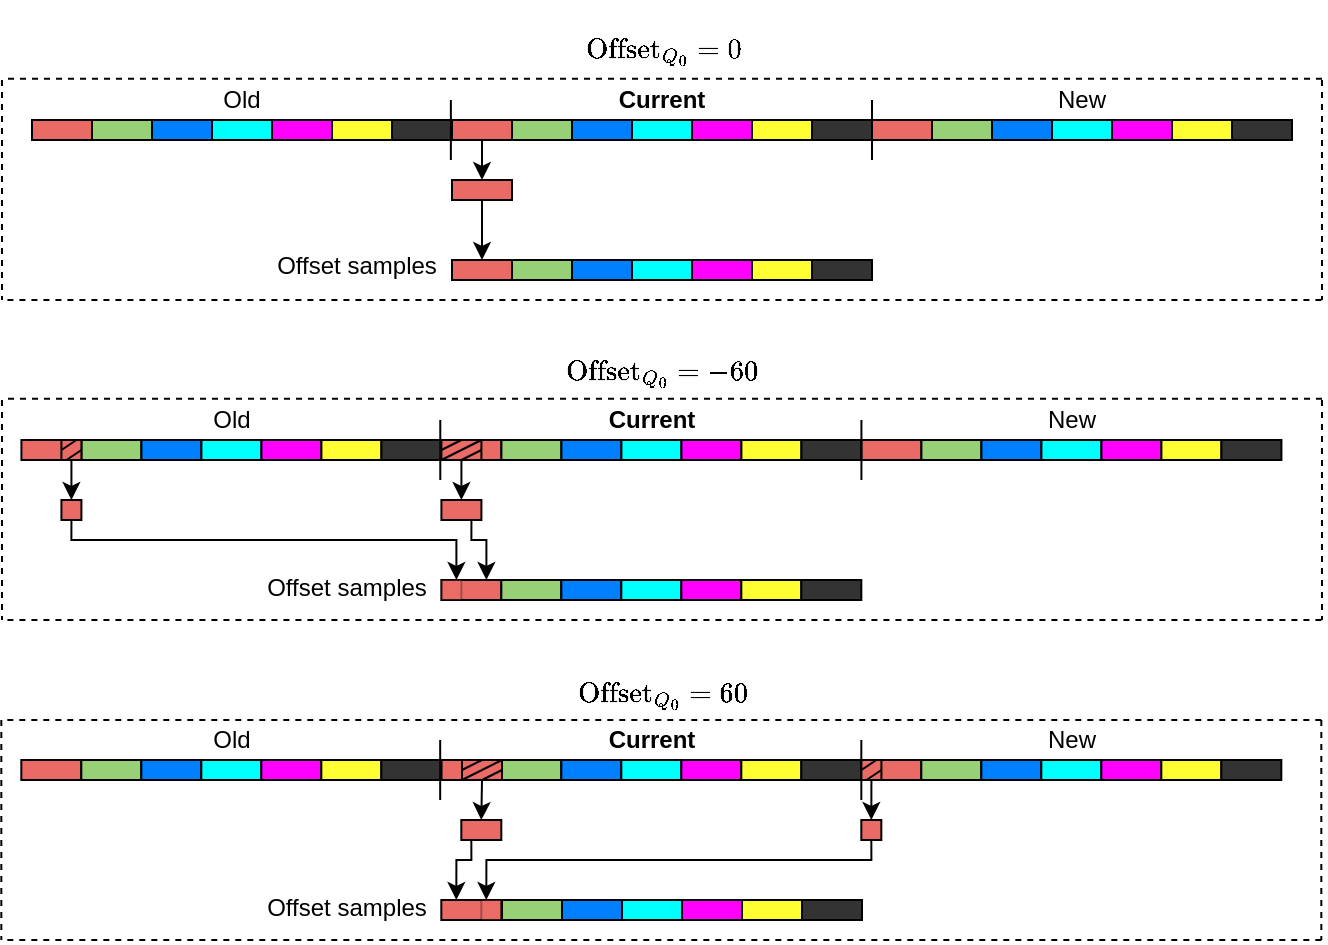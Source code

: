 <mxfile version="13.0.3" type="device"><diagram id="vl9aBEHOvvUakpY_Ycra" name="Page-1"><mxGraphModel dx="1185" dy="623" grid="1" gridSize="10" guides="1" tooltips="1" connect="1" arrows="1" fold="1" page="1" pageScale="1" pageWidth="850" pageHeight="1100" math="1" shadow="0"><root><mxCell id="0"/><mxCell id="1" parent="0"/><mxCell id="dgq8y-L6Q3fRpagye3nQ-73" value="Current" style="text;html=1;strokeColor=none;fillColor=none;align=center;verticalAlign=middle;whiteSpace=wrap;rounded=0;fontStyle=1" parent="1" vertex="1"><mxGeometry x="379.71" y="320" width="40" height="20" as="geometry"/></mxCell><mxCell id="dgq8y-L6Q3fRpagye3nQ-35" value="" style="rounded=0;whiteSpace=wrap;html=1;fillColor=#EA6B66;strokeColor=#000000;" parent="1" vertex="1"><mxGeometry x="294.71" y="340" width="30" height="10" as="geometry"/></mxCell><mxCell id="dgq8y-L6Q3fRpagye3nQ-67" value="" style="rounded=0;whiteSpace=wrap;html=1;fillColor=#97D077;strokeColor=#000000;" parent="1" vertex="1"><mxGeometry x="324.71" y="340" width="30" height="10" as="geometry"/></mxCell><mxCell id="dgq8y-L6Q3fRpagye3nQ-68" value="" style="rounded=0;whiteSpace=wrap;html=1;fillColor=#007FFF;" parent="1" vertex="1"><mxGeometry x="354.71" y="340" width="30" height="10" as="geometry"/></mxCell><mxCell id="dgq8y-L6Q3fRpagye3nQ-69" value="" style="rounded=0;whiteSpace=wrap;html=1;fillColor=#00FFFF;" parent="1" vertex="1"><mxGeometry x="384.71" y="340" width="30" height="10" as="geometry"/></mxCell><mxCell id="dgq8y-L6Q3fRpagye3nQ-70" value="" style="rounded=0;whiteSpace=wrap;html=1;fillColor=#FF00FF;" parent="1" vertex="1"><mxGeometry x="414.71" y="340" width="30" height="10" as="geometry"/></mxCell><mxCell id="dgq8y-L6Q3fRpagye3nQ-71" value="" style="rounded=0;whiteSpace=wrap;html=1;fillColor=#FFFF33;" parent="1" vertex="1"><mxGeometry x="444.71" y="340" width="30" height="10" as="geometry"/></mxCell><mxCell id="dgq8y-L6Q3fRpagye3nQ-72" value="" style="rounded=0;whiteSpace=wrap;html=1;gradientColor=none;gradientDirection=west;fillColor=#333333;perimeterSpacing=0;" parent="1" vertex="1"><mxGeometry x="474.71" y="340" width="30" height="10" as="geometry"/></mxCell><mxCell id="dgq8y-L6Q3fRpagye3nQ-81" value="" style="rounded=0;whiteSpace=wrap;html=1;fillColor=#EA6B66;strokeColor=#000000;" parent="1" vertex="1"><mxGeometry x="504.71" y="340" width="30" height="10" as="geometry"/></mxCell><mxCell id="dgq8y-L6Q3fRpagye3nQ-82" value="" style="rounded=0;whiteSpace=wrap;html=1;fillColor=#97D077;strokeColor=#000000;" parent="1" vertex="1"><mxGeometry x="534.71" y="340" width="30" height="10" as="geometry"/></mxCell><mxCell id="dgq8y-L6Q3fRpagye3nQ-83" value="" style="rounded=0;whiteSpace=wrap;html=1;fillColor=#007FFF;" parent="1" vertex="1"><mxGeometry x="564.71" y="340" width="30" height="10" as="geometry"/></mxCell><mxCell id="dgq8y-L6Q3fRpagye3nQ-84" value="" style="rounded=0;whiteSpace=wrap;html=1;fillColor=#00FFFF;" parent="1" vertex="1"><mxGeometry x="594.71" y="340" width="30" height="10" as="geometry"/></mxCell><mxCell id="dgq8y-L6Q3fRpagye3nQ-85" value="" style="rounded=0;whiteSpace=wrap;html=1;fillColor=#FF00FF;" parent="1" vertex="1"><mxGeometry x="624.71" y="340" width="30" height="10" as="geometry"/></mxCell><mxCell id="dgq8y-L6Q3fRpagye3nQ-86" value="" style="rounded=0;whiteSpace=wrap;html=1;fillColor=#FFFF33;" parent="1" vertex="1"><mxGeometry x="654.71" y="340" width="30" height="10" as="geometry"/></mxCell><mxCell id="dgq8y-L6Q3fRpagye3nQ-87" value="" style="rounded=0;whiteSpace=wrap;html=1;gradientColor=none;gradientDirection=west;fillColor=#333333;perimeterSpacing=0;" parent="1" vertex="1"><mxGeometry x="684.71" y="340" width="30" height="10" as="geometry"/></mxCell><mxCell id="dgq8y-L6Q3fRpagye3nQ-88" value="New" style="text;html=1;strokeColor=none;fillColor=none;align=center;verticalAlign=middle;whiteSpace=wrap;rounded=0;" parent="1" vertex="1"><mxGeometry x="589.71" y="320" width="40" height="20" as="geometry"/></mxCell><mxCell id="dgq8y-L6Q3fRpagye3nQ-89" value="" style="endArrow=none;html=1;" parent="1" edge="1"><mxGeometry width="50" height="50" relative="1" as="geometry"><mxPoint x="504.71" y="360" as="sourcePoint"/><mxPoint x="504.71" y="330" as="targetPoint"/></mxGeometry></mxCell><mxCell id="dgq8y-L6Q3fRpagye3nQ-97" value="" style="rounded=0;whiteSpace=wrap;html=1;fillColor=#EA6B66;strokeColor=#000000;" parent="1" vertex="1"><mxGeometry x="84.71" y="340" width="30" height="10" as="geometry"/></mxCell><mxCell id="dgq8y-L6Q3fRpagye3nQ-98" value="" style="rounded=0;whiteSpace=wrap;html=1;fillColor=#97D077;strokeColor=#000000;" parent="1" vertex="1"><mxGeometry x="114.71" y="340" width="30" height="10" as="geometry"/></mxCell><mxCell id="dgq8y-L6Q3fRpagye3nQ-99" value="" style="rounded=0;whiteSpace=wrap;html=1;fillColor=#007FFF;" parent="1" vertex="1"><mxGeometry x="144.71" y="340" width="30" height="10" as="geometry"/></mxCell><mxCell id="dgq8y-L6Q3fRpagye3nQ-100" value="" style="rounded=0;whiteSpace=wrap;html=1;fillColor=#00FFFF;" parent="1" vertex="1"><mxGeometry x="174.71" y="340" width="30" height="10" as="geometry"/></mxCell><mxCell id="dgq8y-L6Q3fRpagye3nQ-101" value="" style="rounded=0;whiteSpace=wrap;html=1;fillColor=#FF00FF;" parent="1" vertex="1"><mxGeometry x="204.71" y="340" width="30" height="10" as="geometry"/></mxCell><mxCell id="dgq8y-L6Q3fRpagye3nQ-102" value="" style="rounded=0;whiteSpace=wrap;html=1;fillColor=#FFFF33;" parent="1" vertex="1"><mxGeometry x="234.71" y="340" width="30" height="10" as="geometry"/></mxCell><mxCell id="dgq8y-L6Q3fRpagye3nQ-103" value="" style="rounded=0;whiteSpace=wrap;html=1;gradientColor=none;gradientDirection=west;fillColor=#333333;perimeterSpacing=0;" parent="1" vertex="1"><mxGeometry x="264.71" y="340" width="30" height="10" as="geometry"/></mxCell><mxCell id="dgq8y-L6Q3fRpagye3nQ-104" value="Old" style="text;html=1;strokeColor=none;fillColor=none;align=center;verticalAlign=middle;whiteSpace=wrap;rounded=0;" parent="1" vertex="1"><mxGeometry x="169.71" y="320" width="40" height="20" as="geometry"/></mxCell><mxCell id="dgq8y-L6Q3fRpagye3nQ-105" value="" style="endArrow=none;html=1;" parent="1" edge="1"><mxGeometry width="50" height="50" relative="1" as="geometry"><mxPoint x="294.14" y="360" as="sourcePoint"/><mxPoint x="294.14" y="330" as="targetPoint"/></mxGeometry></mxCell><mxCell id="_DTltqeWWUlhbwtTx7_T-39" style="edgeStyle=orthogonalEdgeStyle;rounded=0;orthogonalLoop=1;jettySize=auto;html=1;exitX=0.5;exitY=1;exitDx=0;exitDy=0;entryX=0.25;entryY=0;entryDx=0;entryDy=0;" edge="1" parent="1" source="dgq8y-L6Q3fRpagye3nQ-227" target="_DTltqeWWUlhbwtTx7_T-1"><mxGeometry relative="1" as="geometry"><Array as="points"><mxPoint x="109.71" y="390"/><mxPoint x="302.71" y="390"/></Array></mxGeometry></mxCell><mxCell id="dgq8y-L6Q3fRpagye3nQ-227" value="" style="rounded=0;whiteSpace=wrap;html=1;fillColor=#EA6B66;strokeColor=#000000;" parent="1" vertex="1"><mxGeometry x="104.71" y="370" width="10" height="10" as="geometry"/></mxCell><mxCell id="_DTltqeWWUlhbwtTx7_T-41" style="edgeStyle=orthogonalEdgeStyle;rounded=0;orthogonalLoop=1;jettySize=auto;html=1;exitX=0.75;exitY=1;exitDx=0;exitDy=0;entryX=0.75;entryY=0;entryDx=0;entryDy=0;" edge="1" parent="1" source="dgq8y-L6Q3fRpagye3nQ-228" target="_DTltqeWWUlhbwtTx7_T-1"><mxGeometry relative="1" as="geometry"><Array as="points"><mxPoint x="309.71" y="390"/><mxPoint x="316.71" y="390"/></Array></mxGeometry></mxCell><mxCell id="dgq8y-L6Q3fRpagye3nQ-228" value="" style="rounded=0;whiteSpace=wrap;html=1;fillColor=#EA6B66;strokeColor=#000000;" parent="1" vertex="1"><mxGeometry x="294.71" y="370" width="20" height="10" as="geometry"/></mxCell><mxCell id="_DTltqeWWUlhbwtTx7_T-1" value="" style="rounded=0;whiteSpace=wrap;html=1;fillColor=#EA6B66;strokeColor=#000000;" vertex="1" parent="1"><mxGeometry x="294.71" y="410" width="30" height="10" as="geometry"/></mxCell><mxCell id="_DTltqeWWUlhbwtTx7_T-8" value="" style="rounded=0;whiteSpace=wrap;html=1;fillColor=#EA6B66;strokeColor=#000000;" vertex="1" parent="1"><mxGeometry x="294.66" y="500" width="30" height="10" as="geometry"/></mxCell><mxCell id="_DTltqeWWUlhbwtTx7_T-9" value="" style="rounded=0;whiteSpace=wrap;html=1;fillColor=#97D077;strokeColor=#000000;" vertex="1" parent="1"><mxGeometry x="324.66" y="500" width="30" height="10" as="geometry"/></mxCell><mxCell id="_DTltqeWWUlhbwtTx7_T-10" value="" style="rounded=0;whiteSpace=wrap;html=1;fillColor=#007FFF;" vertex="1" parent="1"><mxGeometry x="354.66" y="500" width="30" height="10" as="geometry"/></mxCell><mxCell id="_DTltqeWWUlhbwtTx7_T-11" value="" style="rounded=0;whiteSpace=wrap;html=1;fillColor=#00FFFF;" vertex="1" parent="1"><mxGeometry x="384.66" y="500" width="30" height="10" as="geometry"/></mxCell><mxCell id="_DTltqeWWUlhbwtTx7_T-12" value="" style="rounded=0;whiteSpace=wrap;html=1;fillColor=#FF00FF;" vertex="1" parent="1"><mxGeometry x="414.66" y="500" width="30" height="10" as="geometry"/></mxCell><mxCell id="_DTltqeWWUlhbwtTx7_T-13" value="" style="rounded=0;whiteSpace=wrap;html=1;fillColor=#FFFF33;" vertex="1" parent="1"><mxGeometry x="444.66" y="500" width="30" height="10" as="geometry"/></mxCell><mxCell id="_DTltqeWWUlhbwtTx7_T-14" value="" style="rounded=0;whiteSpace=wrap;html=1;gradientColor=none;gradientDirection=west;fillColor=#333333;perimeterSpacing=0;" vertex="1" parent="1"><mxGeometry x="474.66" y="500" width="30" height="10" as="geometry"/></mxCell><mxCell id="_DTltqeWWUlhbwtTx7_T-15" value="Current" style="text;html=1;strokeColor=none;fillColor=none;align=center;verticalAlign=middle;whiteSpace=wrap;rounded=0;fontStyle=1" vertex="1" parent="1"><mxGeometry x="379.66" y="480" width="40" height="20" as="geometry"/></mxCell><mxCell id="_DTltqeWWUlhbwtTx7_T-16" value="" style="rounded=0;whiteSpace=wrap;html=1;fillColor=#EA6B66;strokeColor=#000000;" vertex="1" parent="1"><mxGeometry x="504.66" y="500" width="30" height="10" as="geometry"/></mxCell><mxCell id="_DTltqeWWUlhbwtTx7_T-17" value="" style="rounded=0;whiteSpace=wrap;html=1;fillColor=#97D077;strokeColor=#000000;" vertex="1" parent="1"><mxGeometry x="534.66" y="500" width="30" height="10" as="geometry"/></mxCell><mxCell id="_DTltqeWWUlhbwtTx7_T-18" value="" style="rounded=0;whiteSpace=wrap;html=1;fillColor=#007FFF;" vertex="1" parent="1"><mxGeometry x="564.66" y="500" width="30" height="10" as="geometry"/></mxCell><mxCell id="_DTltqeWWUlhbwtTx7_T-19" value="" style="rounded=0;whiteSpace=wrap;html=1;fillColor=#00FFFF;" vertex="1" parent="1"><mxGeometry x="594.66" y="500" width="30" height="10" as="geometry"/></mxCell><mxCell id="_DTltqeWWUlhbwtTx7_T-20" value="" style="rounded=0;whiteSpace=wrap;html=1;fillColor=#FF00FF;" vertex="1" parent="1"><mxGeometry x="624.66" y="500" width="30" height="10" as="geometry"/></mxCell><mxCell id="_DTltqeWWUlhbwtTx7_T-21" value="" style="rounded=0;whiteSpace=wrap;html=1;fillColor=#FFFF33;" vertex="1" parent="1"><mxGeometry x="654.66" y="500" width="30" height="10" as="geometry"/></mxCell><mxCell id="_DTltqeWWUlhbwtTx7_T-22" value="" style="rounded=0;whiteSpace=wrap;html=1;gradientColor=none;gradientDirection=west;fillColor=#333333;perimeterSpacing=0;" vertex="1" parent="1"><mxGeometry x="684.66" y="500" width="30" height="10" as="geometry"/></mxCell><mxCell id="_DTltqeWWUlhbwtTx7_T-23" value="New" style="text;html=1;strokeColor=none;fillColor=none;align=center;verticalAlign=middle;whiteSpace=wrap;rounded=0;" vertex="1" parent="1"><mxGeometry x="589.66" y="480" width="40" height="20" as="geometry"/></mxCell><mxCell id="_DTltqeWWUlhbwtTx7_T-24" value="" style="endArrow=none;html=1;" edge="1" parent="1"><mxGeometry width="50" height="50" relative="1" as="geometry"><mxPoint x="504.66" y="520" as="sourcePoint"/><mxPoint x="504.66" y="490" as="targetPoint"/></mxGeometry></mxCell><mxCell id="_DTltqeWWUlhbwtTx7_T-25" value="" style="rounded=0;whiteSpace=wrap;html=1;fillColor=#EA6B66;strokeColor=#000000;" vertex="1" parent="1"><mxGeometry x="84.66" y="500" width="30" height="10" as="geometry"/></mxCell><mxCell id="_DTltqeWWUlhbwtTx7_T-26" value="" style="rounded=0;whiteSpace=wrap;html=1;fillColor=#97D077;strokeColor=#000000;" vertex="1" parent="1"><mxGeometry x="114.66" y="500" width="30" height="10" as="geometry"/></mxCell><mxCell id="_DTltqeWWUlhbwtTx7_T-27" value="" style="rounded=0;whiteSpace=wrap;html=1;fillColor=#007FFF;" vertex="1" parent="1"><mxGeometry x="144.66" y="500" width="30" height="10" as="geometry"/></mxCell><mxCell id="_DTltqeWWUlhbwtTx7_T-28" value="" style="rounded=0;whiteSpace=wrap;html=1;fillColor=#00FFFF;" vertex="1" parent="1"><mxGeometry x="174.66" y="500" width="30" height="10" as="geometry"/></mxCell><mxCell id="_DTltqeWWUlhbwtTx7_T-29" value="" style="rounded=0;whiteSpace=wrap;html=1;fillColor=#FF00FF;" vertex="1" parent="1"><mxGeometry x="204.66" y="500" width="30" height="10" as="geometry"/></mxCell><mxCell id="_DTltqeWWUlhbwtTx7_T-30" value="" style="rounded=0;whiteSpace=wrap;html=1;fillColor=#FFFF33;" vertex="1" parent="1"><mxGeometry x="234.66" y="500" width="30" height="10" as="geometry"/></mxCell><mxCell id="_DTltqeWWUlhbwtTx7_T-31" value="" style="rounded=0;whiteSpace=wrap;html=1;gradientColor=none;gradientDirection=west;fillColor=#333333;perimeterSpacing=0;" vertex="1" parent="1"><mxGeometry x="264.66" y="500" width="30" height="10" as="geometry"/></mxCell><mxCell id="_DTltqeWWUlhbwtTx7_T-32" value="Old" style="text;html=1;strokeColor=none;fillColor=none;align=center;verticalAlign=middle;whiteSpace=wrap;rounded=0;" vertex="1" parent="1"><mxGeometry x="169.66" y="480" width="40" height="20" as="geometry"/></mxCell><mxCell id="_DTltqeWWUlhbwtTx7_T-33" value="" style="endArrow=none;html=1;" edge="1" parent="1"><mxGeometry width="50" height="50" relative="1" as="geometry"><mxPoint x="294.09" y="520" as="sourcePoint"/><mxPoint x="294.09" y="490" as="targetPoint"/></mxGeometry></mxCell><mxCell id="_DTltqeWWUlhbwtTx7_T-43" style="edgeStyle=orthogonalEdgeStyle;rounded=0;orthogonalLoop=1;jettySize=auto;html=1;exitX=0.5;exitY=1;exitDx=0;exitDy=0;entryX=0.75;entryY=0;entryDx=0;entryDy=0;" edge="1" parent="1" source="_DTltqeWWUlhbwtTx7_T-35" target="_DTltqeWWUlhbwtTx7_T-38"><mxGeometry relative="1" as="geometry"><Array as="points"><mxPoint x="509.66" y="550"/><mxPoint x="316.66" y="550"/></Array></mxGeometry></mxCell><mxCell id="_DTltqeWWUlhbwtTx7_T-35" value="" style="rounded=0;whiteSpace=wrap;html=1;fillColor=#EA6B66;strokeColor=#000000;" vertex="1" parent="1"><mxGeometry x="504.66" y="530" width="10" height="10" as="geometry"/></mxCell><mxCell id="_DTltqeWWUlhbwtTx7_T-42" style="edgeStyle=orthogonalEdgeStyle;rounded=0;orthogonalLoop=1;jettySize=auto;html=1;exitX=0.25;exitY=1;exitDx=0;exitDy=0;entryX=0.25;entryY=0;entryDx=0;entryDy=0;" edge="1" parent="1" source="_DTltqeWWUlhbwtTx7_T-37" target="_DTltqeWWUlhbwtTx7_T-38"><mxGeometry relative="1" as="geometry"><Array as="points"><mxPoint x="309.66" y="550"/><mxPoint x="302.66" y="550"/></Array></mxGeometry></mxCell><mxCell id="_DTltqeWWUlhbwtTx7_T-37" value="" style="rounded=0;whiteSpace=wrap;html=1;fillColor=#EA6B66;strokeColor=#000000;" vertex="1" parent="1"><mxGeometry x="304.66" y="530" width="20" height="10" as="geometry"/></mxCell><mxCell id="_DTltqeWWUlhbwtTx7_T-38" value="" style="rounded=0;whiteSpace=wrap;html=1;fillColor=#EA6B66;strokeColor=#000000;" vertex="1" parent="1"><mxGeometry x="294.66" y="570" width="30" height="10" as="geometry"/></mxCell><mxCell id="_DTltqeWWUlhbwtTx7_T-133" style="edgeStyle=none;rounded=0;orthogonalLoop=1;jettySize=auto;html=1;exitX=0.5;exitY=1;exitDx=0;exitDy=0;entryX=0.5;entryY=0;entryDx=0;entryDy=0;endArrow=classic;endFill=1;" edge="1" parent="1" source="_DTltqeWWUlhbwtTx7_T-52" target="_DTltqeWWUlhbwtTx7_T-81"><mxGeometry relative="1" as="geometry"/></mxCell><mxCell id="_DTltqeWWUlhbwtTx7_T-52" value="" style="rounded=0;whiteSpace=wrap;html=1;fillColor=#EA6B66;strokeColor=#000000;" vertex="1" parent="1"><mxGeometry x="300" y="180" width="30" height="10" as="geometry"/></mxCell><mxCell id="_DTltqeWWUlhbwtTx7_T-53" value="" style="rounded=0;whiteSpace=wrap;html=1;fillColor=#97D077;strokeColor=#000000;" vertex="1" parent="1"><mxGeometry x="330" y="180" width="30" height="10" as="geometry"/></mxCell><mxCell id="_DTltqeWWUlhbwtTx7_T-54" value="" style="rounded=0;whiteSpace=wrap;html=1;fillColor=#007FFF;" vertex="1" parent="1"><mxGeometry x="360" y="180" width="30" height="10" as="geometry"/></mxCell><mxCell id="_DTltqeWWUlhbwtTx7_T-55" value="" style="rounded=0;whiteSpace=wrap;html=1;fillColor=#00FFFF;" vertex="1" parent="1"><mxGeometry x="390" y="180" width="30" height="10" as="geometry"/></mxCell><mxCell id="_DTltqeWWUlhbwtTx7_T-56" value="" style="rounded=0;whiteSpace=wrap;html=1;fillColor=#FF00FF;" vertex="1" parent="1"><mxGeometry x="420" y="180" width="30" height="10" as="geometry"/></mxCell><mxCell id="_DTltqeWWUlhbwtTx7_T-57" value="" style="rounded=0;whiteSpace=wrap;html=1;fillColor=#FFFF33;" vertex="1" parent="1"><mxGeometry x="450" y="180" width="30" height="10" as="geometry"/></mxCell><mxCell id="_DTltqeWWUlhbwtTx7_T-58" value="" style="rounded=0;whiteSpace=wrap;html=1;gradientColor=none;gradientDirection=west;fillColor=#333333;perimeterSpacing=0;" vertex="1" parent="1"><mxGeometry x="480" y="180" width="30" height="10" as="geometry"/></mxCell><mxCell id="_DTltqeWWUlhbwtTx7_T-59" value="Current" style="text;html=1;strokeColor=none;fillColor=none;align=center;verticalAlign=middle;whiteSpace=wrap;rounded=0;fontStyle=1" vertex="1" parent="1"><mxGeometry x="385" y="160" width="40" height="20" as="geometry"/></mxCell><mxCell id="_DTltqeWWUlhbwtTx7_T-60" value="" style="rounded=0;whiteSpace=wrap;html=1;fillColor=#EA6B66;strokeColor=#000000;" vertex="1" parent="1"><mxGeometry x="510" y="180" width="30" height="10" as="geometry"/></mxCell><mxCell id="_DTltqeWWUlhbwtTx7_T-61" value="" style="rounded=0;whiteSpace=wrap;html=1;fillColor=#97D077;strokeColor=#000000;" vertex="1" parent="1"><mxGeometry x="540" y="180" width="30" height="10" as="geometry"/></mxCell><mxCell id="_DTltqeWWUlhbwtTx7_T-62" value="" style="rounded=0;whiteSpace=wrap;html=1;fillColor=#007FFF;" vertex="1" parent="1"><mxGeometry x="570" y="180" width="30" height="10" as="geometry"/></mxCell><mxCell id="_DTltqeWWUlhbwtTx7_T-63" value="" style="rounded=0;whiteSpace=wrap;html=1;fillColor=#00FFFF;" vertex="1" parent="1"><mxGeometry x="600" y="180" width="30" height="10" as="geometry"/></mxCell><mxCell id="_DTltqeWWUlhbwtTx7_T-64" value="" style="rounded=0;whiteSpace=wrap;html=1;fillColor=#FF00FF;" vertex="1" parent="1"><mxGeometry x="630" y="180" width="30" height="10" as="geometry"/></mxCell><mxCell id="_DTltqeWWUlhbwtTx7_T-65" value="" style="rounded=0;whiteSpace=wrap;html=1;fillColor=#FFFF33;" vertex="1" parent="1"><mxGeometry x="660" y="180" width="30" height="10" as="geometry"/></mxCell><mxCell id="_DTltqeWWUlhbwtTx7_T-66" value="" style="rounded=0;whiteSpace=wrap;html=1;gradientColor=none;gradientDirection=west;fillColor=#333333;perimeterSpacing=0;" vertex="1" parent="1"><mxGeometry x="690" y="180" width="30" height="10" as="geometry"/></mxCell><mxCell id="_DTltqeWWUlhbwtTx7_T-67" value="New" style="text;html=1;strokeColor=none;fillColor=none;align=center;verticalAlign=middle;whiteSpace=wrap;rounded=0;" vertex="1" parent="1"><mxGeometry x="595" y="160" width="40" height="20" as="geometry"/></mxCell><mxCell id="_DTltqeWWUlhbwtTx7_T-68" value="" style="endArrow=none;html=1;" edge="1" parent="1"><mxGeometry width="50" height="50" relative="1" as="geometry"><mxPoint x="510" y="200" as="sourcePoint"/><mxPoint x="510" y="170" as="targetPoint"/></mxGeometry></mxCell><mxCell id="_DTltqeWWUlhbwtTx7_T-69" value="" style="rounded=0;whiteSpace=wrap;html=1;fillColor=#EA6B66;strokeColor=#000000;" vertex="1" parent="1"><mxGeometry x="90" y="180" width="30" height="10" as="geometry"/></mxCell><mxCell id="_DTltqeWWUlhbwtTx7_T-70" value="" style="rounded=0;whiteSpace=wrap;html=1;fillColor=#97D077;strokeColor=#000000;" vertex="1" parent="1"><mxGeometry x="120" y="180" width="30" height="10" as="geometry"/></mxCell><mxCell id="_DTltqeWWUlhbwtTx7_T-71" value="" style="rounded=0;whiteSpace=wrap;html=1;fillColor=#007FFF;" vertex="1" parent="1"><mxGeometry x="150" y="180" width="30" height="10" as="geometry"/></mxCell><mxCell id="_DTltqeWWUlhbwtTx7_T-72" value="" style="rounded=0;whiteSpace=wrap;html=1;fillColor=#00FFFF;" vertex="1" parent="1"><mxGeometry x="180" y="180" width="30" height="10" as="geometry"/></mxCell><mxCell id="_DTltqeWWUlhbwtTx7_T-73" value="" style="rounded=0;whiteSpace=wrap;html=1;fillColor=#FF00FF;" vertex="1" parent="1"><mxGeometry x="210" y="180" width="30" height="10" as="geometry"/></mxCell><mxCell id="_DTltqeWWUlhbwtTx7_T-74" value="" style="rounded=0;whiteSpace=wrap;html=1;fillColor=#FFFF33;" vertex="1" parent="1"><mxGeometry x="240" y="180" width="30" height="10" as="geometry"/></mxCell><mxCell id="_DTltqeWWUlhbwtTx7_T-75" value="" style="rounded=0;whiteSpace=wrap;html=1;gradientColor=none;gradientDirection=west;fillColor=#333333;perimeterSpacing=0;" vertex="1" parent="1"><mxGeometry x="270" y="180" width="30" height="10" as="geometry"/></mxCell><mxCell id="_DTltqeWWUlhbwtTx7_T-76" value="Old" style="text;html=1;strokeColor=none;fillColor=none;align=center;verticalAlign=middle;whiteSpace=wrap;rounded=0;" vertex="1" parent="1"><mxGeometry x="175" y="160" width="40" height="20" as="geometry"/></mxCell><mxCell id="_DTltqeWWUlhbwtTx7_T-77" value="" style="endArrow=none;html=1;" edge="1" parent="1"><mxGeometry width="50" height="50" relative="1" as="geometry"><mxPoint x="299.43" y="200" as="sourcePoint"/><mxPoint x="299.43" y="170" as="targetPoint"/></mxGeometry></mxCell><mxCell id="_DTltqeWWUlhbwtTx7_T-80" style="edgeStyle=orthogonalEdgeStyle;rounded=0;orthogonalLoop=1;jettySize=auto;html=1;exitX=0.5;exitY=1;exitDx=0;exitDy=0;entryX=0.5;entryY=0;entryDx=0;entryDy=0;" edge="1" parent="1" source="_DTltqeWWUlhbwtTx7_T-81" target="_DTltqeWWUlhbwtTx7_T-82"><mxGeometry relative="1" as="geometry"><Array as="points"><mxPoint x="315" y="220"/><mxPoint x="315" y="220"/></Array></mxGeometry></mxCell><mxCell id="_DTltqeWWUlhbwtTx7_T-81" value="" style="rounded=0;whiteSpace=wrap;html=1;fillColor=#EA6B66;strokeColor=#000000;" vertex="1" parent="1"><mxGeometry x="300" y="210" width="30" height="10" as="geometry"/></mxCell><mxCell id="_DTltqeWWUlhbwtTx7_T-82" value="" style="rounded=0;whiteSpace=wrap;html=1;fillColor=#EA6B66;strokeColor=#000000;" vertex="1" parent="1"><mxGeometry x="300" y="250" width="30" height="10" as="geometry"/></mxCell><mxCell id="_DTltqeWWUlhbwtTx7_T-84" value="" style="rounded=0;whiteSpace=wrap;html=1;fillColor=#EA6B66;strokeColor=#000000;opacity=30;" vertex="1" parent="1"><mxGeometry x="294.71" y="410" width="10" height="10" as="geometry"/></mxCell><mxCell id="_DTltqeWWUlhbwtTx7_T-85" value="" style="rounded=0;whiteSpace=wrap;html=1;fillColor=#EA6B66;strokeColor=#000000;opacity=30;" vertex="1" parent="1"><mxGeometry x="314.66" y="570" width="10" height="10" as="geometry"/></mxCell><mxCell id="_DTltqeWWUlhbwtTx7_T-90" value="$$\text{Offset}_{Q_{0}&lt;br&gt;}&lt;br&gt;=60$$" style="text;html=1;align=center;verticalAlign=middle;resizable=0;points=[];autosize=1;" vertex="1" parent="1"><mxGeometry x="340.0" y="442" width="130" height="50" as="geometry"/></mxCell><mxCell id="_DTltqeWWUlhbwtTx7_T-91" value="$$\text{Offset}_{Q_{0}&lt;br&gt;}&lt;br&gt;=-60$$" style="text;html=1;align=center;verticalAlign=middle;resizable=0;points=[];autosize=1;" vertex="1" parent="1"><mxGeometry x="340" y="281" width="130" height="50" as="geometry"/></mxCell><mxCell id="_DTltqeWWUlhbwtTx7_T-92" value="$$\text{Offset}_{Q_{0}&lt;br&gt;}&lt;br&gt;=0$$" style="text;html=1;align=center;verticalAlign=middle;resizable=0;points=[];autosize=1;" vertex="1" parent="1"><mxGeometry x="340" y="120" width="130" height="50" as="geometry"/></mxCell><mxCell id="_DTltqeWWUlhbwtTx7_T-93" value="" style="endArrow=none;html=1;dashed=1;" edge="1" parent="1"><mxGeometry width="50" height="50" relative="1" as="geometry"><mxPoint x="74.66" y="480" as="sourcePoint"/><mxPoint x="74.66" y="590" as="targetPoint"/></mxGeometry></mxCell><mxCell id="_DTltqeWWUlhbwtTx7_T-94" value="" style="endArrow=none;html=1;dashed=1;" edge="1" parent="1"><mxGeometry width="50" height="50" relative="1" as="geometry"><mxPoint x="734.66" y="480" as="sourcePoint"/><mxPoint x="734.66" y="590" as="targetPoint"/></mxGeometry></mxCell><mxCell id="_DTltqeWWUlhbwtTx7_T-96" value="" style="endArrow=none;html=1;dashed=1;" edge="1" parent="1"><mxGeometry width="50" height="50" relative="1" as="geometry"><mxPoint x="734.66" y="590" as="sourcePoint"/><mxPoint x="74.66" y="590" as="targetPoint"/></mxGeometry></mxCell><mxCell id="_DTltqeWWUlhbwtTx7_T-97" value="" style="endArrow=none;html=1;dashed=1;" edge="1" parent="1"><mxGeometry width="50" height="50" relative="1" as="geometry"><mxPoint x="734.66" y="480" as="sourcePoint"/><mxPoint x="74.66" y="480" as="targetPoint"/></mxGeometry></mxCell><mxCell id="_DTltqeWWUlhbwtTx7_T-98" value="" style="endArrow=none;html=1;dashed=1;" edge="1" parent="1"><mxGeometry width="50" height="50" relative="1" as="geometry"><mxPoint x="735" y="319.43" as="sourcePoint"/><mxPoint x="75" y="319.43" as="targetPoint"/></mxGeometry></mxCell><mxCell id="_DTltqeWWUlhbwtTx7_T-99" value="" style="endArrow=none;html=1;dashed=1;" edge="1" parent="1"><mxGeometry width="50" height="50" relative="1" as="geometry"><mxPoint x="734.71" y="430" as="sourcePoint"/><mxPoint x="74.71" y="430" as="targetPoint"/></mxGeometry></mxCell><mxCell id="_DTltqeWWUlhbwtTx7_T-100" value="" style="endArrow=none;html=1;dashed=1;" edge="1" parent="1"><mxGeometry width="50" height="50" relative="1" as="geometry"><mxPoint x="734.71" y="270" as="sourcePoint"/><mxPoint x="74.71" y="270" as="targetPoint"/></mxGeometry></mxCell><mxCell id="_DTltqeWWUlhbwtTx7_T-101" value="" style="endArrow=none;html=1;dashed=1;" edge="1" parent="1"><mxGeometry width="50" height="50" relative="1" as="geometry"><mxPoint x="735.0" y="159.43" as="sourcePoint"/><mxPoint x="75.0" y="159.43" as="targetPoint"/></mxGeometry></mxCell><mxCell id="_DTltqeWWUlhbwtTx7_T-102" value="" style="endArrow=none;html=1;dashed=1;" edge="1" parent="1"><mxGeometry width="50" height="50" relative="1" as="geometry"><mxPoint x="735.0" y="320" as="sourcePoint"/><mxPoint x="735.0" y="430" as="targetPoint"/></mxGeometry></mxCell><mxCell id="_DTltqeWWUlhbwtTx7_T-103" value="" style="endArrow=none;html=1;dashed=1;" edge="1" parent="1"><mxGeometry width="50" height="50" relative="1" as="geometry"><mxPoint x="75.0" y="320" as="sourcePoint"/><mxPoint x="75.0" y="430" as="targetPoint"/></mxGeometry></mxCell><mxCell id="_DTltqeWWUlhbwtTx7_T-104" value="" style="endArrow=none;html=1;dashed=1;" edge="1" parent="1"><mxGeometry width="50" height="50" relative="1" as="geometry"><mxPoint x="75.0" y="160" as="sourcePoint"/><mxPoint x="75.0" y="270" as="targetPoint"/></mxGeometry></mxCell><mxCell id="_DTltqeWWUlhbwtTx7_T-105" value="" style="endArrow=none;html=1;dashed=1;" edge="1" parent="1"><mxGeometry width="50" height="50" relative="1" as="geometry"><mxPoint x="735.0" y="160" as="sourcePoint"/><mxPoint x="735.0" y="270" as="targetPoint"/></mxGeometry></mxCell><mxCell id="_DTltqeWWUlhbwtTx7_T-107" style="edgeStyle=orthogonalEdgeStyle;rounded=0;orthogonalLoop=1;jettySize=auto;html=1;exitX=0.5;exitY=1;exitDx=0;exitDy=0;entryX=0.5;entryY=0;entryDx=0;entryDy=0;" edge="1" parent="1" source="_DTltqeWWUlhbwtTx7_T-106" target="dgq8y-L6Q3fRpagye3nQ-228"><mxGeometry relative="1" as="geometry"/></mxCell><mxCell id="_DTltqeWWUlhbwtTx7_T-106" value="" style="rounded=0;whiteSpace=wrap;html=1;fillColor=#EA6B66;strokeColor=#000000;" vertex="1" parent="1"><mxGeometry x="294.71" y="340" width="20" height="10" as="geometry"/></mxCell><mxCell id="_DTltqeWWUlhbwtTx7_T-109" style="edgeStyle=orthogonalEdgeStyle;rounded=0;orthogonalLoop=1;jettySize=auto;html=1;exitX=0.5;exitY=1;exitDx=0;exitDy=0;entryX=0.5;entryY=0;entryDx=0;entryDy=0;" edge="1" parent="1" source="_DTltqeWWUlhbwtTx7_T-108" target="dgq8y-L6Q3fRpagye3nQ-227"><mxGeometry relative="1" as="geometry"/></mxCell><mxCell id="_DTltqeWWUlhbwtTx7_T-108" value="" style="rounded=0;whiteSpace=wrap;html=1;fillColor=#EA6B66;strokeColor=#000000;" vertex="1" parent="1"><mxGeometry x="104.71" y="340" width="10" height="10" as="geometry"/></mxCell><mxCell id="_DTltqeWWUlhbwtTx7_T-110" style="rounded=0;orthogonalLoop=1;jettySize=auto;html=1;exitX=0;exitY=1;exitDx=0;exitDy=0;entryX=1;entryY=0;entryDx=0;entryDy=0;endArrow=none;endFill=0;" edge="1" parent="1" source="_DTltqeWWUlhbwtTx7_T-106" target="_DTltqeWWUlhbwtTx7_T-106"><mxGeometry relative="1" as="geometry"/></mxCell><mxCell id="_DTltqeWWUlhbwtTx7_T-112" style="edgeStyle=none;rounded=0;orthogonalLoop=1;jettySize=auto;html=1;exitX=0.5;exitY=1;exitDx=0;exitDy=0;entryX=1;entryY=0.5;entryDx=0;entryDy=0;endArrow=none;endFill=0;" edge="1" parent="1" source="_DTltqeWWUlhbwtTx7_T-106" target="_DTltqeWWUlhbwtTx7_T-106"><mxGeometry relative="1" as="geometry"/></mxCell><mxCell id="_DTltqeWWUlhbwtTx7_T-113" style="edgeStyle=none;rounded=0;orthogonalLoop=1;jettySize=auto;html=1;exitX=0;exitY=0.5;exitDx=0;exitDy=0;entryX=0.5;entryY=0;entryDx=0;entryDy=0;endArrow=none;endFill=0;" edge="1" parent="1" source="_DTltqeWWUlhbwtTx7_T-106" target="_DTltqeWWUlhbwtTx7_T-106"><mxGeometry relative="1" as="geometry"/></mxCell><mxCell id="_DTltqeWWUlhbwtTx7_T-116" style="edgeStyle=none;rounded=0;orthogonalLoop=1;jettySize=auto;html=1;exitX=0.25;exitY=1;exitDx=0;exitDy=0;entryX=1;entryY=0.5;entryDx=0;entryDy=0;endArrow=none;endFill=0;" edge="1" parent="1" source="_DTltqeWWUlhbwtTx7_T-108" target="_DTltqeWWUlhbwtTx7_T-108"><mxGeometry relative="1" as="geometry"/></mxCell><mxCell id="_DTltqeWWUlhbwtTx7_T-117" style="edgeStyle=none;rounded=0;orthogonalLoop=1;jettySize=auto;html=1;exitX=0;exitY=0.5;exitDx=0;exitDy=0;entryX=0.75;entryY=0;entryDx=0;entryDy=0;endArrow=none;endFill=0;" edge="1" parent="1" source="_DTltqeWWUlhbwtTx7_T-108" target="_DTltqeWWUlhbwtTx7_T-108"><mxGeometry relative="1" as="geometry"/></mxCell><mxCell id="_DTltqeWWUlhbwtTx7_T-120" style="edgeStyle=none;rounded=0;orthogonalLoop=1;jettySize=auto;html=1;exitX=0;exitY=1;exitDx=0;exitDy=0;entryX=0;entryY=0;entryDx=0;entryDy=0;endArrow=none;endFill=0;" edge="1" parent="1" source="_DTltqeWWUlhbwtTx7_T-118" target="_DTltqeWWUlhbwtTx7_T-9"><mxGeometry relative="1" as="geometry"/></mxCell><mxCell id="_DTltqeWWUlhbwtTx7_T-131" style="edgeStyle=none;rounded=0;orthogonalLoop=1;jettySize=auto;html=1;exitX=0.5;exitY=1;exitDx=0;exitDy=0;entryX=0.5;entryY=0;entryDx=0;entryDy=0;endArrow=classic;endFill=1;" edge="1" parent="1" source="_DTltqeWWUlhbwtTx7_T-118" target="_DTltqeWWUlhbwtTx7_T-37"><mxGeometry relative="1" as="geometry"/></mxCell><mxCell id="_DTltqeWWUlhbwtTx7_T-118" value="" style="rounded=0;whiteSpace=wrap;html=1;fillColor=#EA6B66;strokeColor=#000000;" vertex="1" parent="1"><mxGeometry x="305.0" y="500" width="20" height="10" as="geometry"/></mxCell><mxCell id="_DTltqeWWUlhbwtTx7_T-121" style="edgeStyle=none;rounded=0;orthogonalLoop=1;jettySize=auto;html=1;exitX=0;exitY=0.5;exitDx=0;exitDy=0;entryX=0.5;entryY=0;entryDx=0;entryDy=0;endArrow=none;endFill=0;" edge="1" parent="1" source="_DTltqeWWUlhbwtTx7_T-118" target="_DTltqeWWUlhbwtTx7_T-118"><mxGeometry relative="1" as="geometry"/></mxCell><mxCell id="_DTltqeWWUlhbwtTx7_T-122" style="edgeStyle=none;rounded=0;orthogonalLoop=1;jettySize=auto;html=1;exitX=0;exitY=1;exitDx=0;exitDy=0;entryX=1;entryY=0;entryDx=0;entryDy=0;endArrow=none;endFill=0;" edge="1" parent="1" source="_DTltqeWWUlhbwtTx7_T-118" target="_DTltqeWWUlhbwtTx7_T-118"><mxGeometry relative="1" as="geometry"/></mxCell><mxCell id="_DTltqeWWUlhbwtTx7_T-123" style="edgeStyle=none;rounded=0;orthogonalLoop=1;jettySize=auto;html=1;exitX=0.5;exitY=1;exitDx=0;exitDy=0;entryX=1;entryY=0.5;entryDx=0;entryDy=0;endArrow=none;endFill=0;" edge="1" parent="1" source="_DTltqeWWUlhbwtTx7_T-118" target="_DTltqeWWUlhbwtTx7_T-118"><mxGeometry relative="1" as="geometry"/></mxCell><mxCell id="_DTltqeWWUlhbwtTx7_T-132" style="edgeStyle=none;rounded=0;orthogonalLoop=1;jettySize=auto;html=1;exitX=0.5;exitY=1;exitDx=0;exitDy=0;entryX=0.5;entryY=0;entryDx=0;entryDy=0;endArrow=classic;endFill=1;" edge="1" parent="1" source="_DTltqeWWUlhbwtTx7_T-124" target="_DTltqeWWUlhbwtTx7_T-35"><mxGeometry relative="1" as="geometry"/></mxCell><mxCell id="_DTltqeWWUlhbwtTx7_T-124" value="" style="rounded=0;whiteSpace=wrap;html=1;fillColor=#EA6B66;strokeColor=#000000;" vertex="1" parent="1"><mxGeometry x="504.71" y="500" width="10" height="10" as="geometry"/></mxCell><mxCell id="_DTltqeWWUlhbwtTx7_T-129" style="edgeStyle=none;rounded=0;orthogonalLoop=1;jettySize=auto;html=1;exitX=0;exitY=0.5;exitDx=0;exitDy=0;entryX=0.75;entryY=0;entryDx=0;entryDy=0;endArrow=none;endFill=0;" edge="1" parent="1" source="_DTltqeWWUlhbwtTx7_T-124" target="_DTltqeWWUlhbwtTx7_T-124"><mxGeometry relative="1" as="geometry"/></mxCell><mxCell id="_DTltqeWWUlhbwtTx7_T-130" style="edgeStyle=none;rounded=0;orthogonalLoop=1;jettySize=auto;html=1;exitX=0.25;exitY=1;exitDx=0;exitDy=0;entryX=1;entryY=0.5;entryDx=0;entryDy=0;endArrow=none;endFill=0;" edge="1" parent="1" source="_DTltqeWWUlhbwtTx7_T-124" target="_DTltqeWWUlhbwtTx7_T-124"><mxGeometry relative="1" as="geometry"/></mxCell><mxCell id="_DTltqeWWUlhbwtTx7_T-135" value="" style="rounded=0;whiteSpace=wrap;html=1;fillColor=#97D077;strokeColor=#000000;" vertex="1" parent="1"><mxGeometry x="324.66" y="410" width="30" height="10" as="geometry"/></mxCell><mxCell id="_DTltqeWWUlhbwtTx7_T-136" value="" style="rounded=0;whiteSpace=wrap;html=1;fillColor=#007FFF;" vertex="1" parent="1"><mxGeometry x="354.66" y="410" width="30" height="10" as="geometry"/></mxCell><mxCell id="_DTltqeWWUlhbwtTx7_T-137" value="" style="rounded=0;whiteSpace=wrap;html=1;fillColor=#00FFFF;" vertex="1" parent="1"><mxGeometry x="384.66" y="410" width="30" height="10" as="geometry"/></mxCell><mxCell id="_DTltqeWWUlhbwtTx7_T-138" value="" style="rounded=0;whiteSpace=wrap;html=1;fillColor=#FF00FF;" vertex="1" parent="1"><mxGeometry x="414.66" y="410" width="30" height="10" as="geometry"/></mxCell><mxCell id="_DTltqeWWUlhbwtTx7_T-139" value="" style="rounded=0;whiteSpace=wrap;html=1;fillColor=#FFFF33;" vertex="1" parent="1"><mxGeometry x="444.66" y="410" width="30" height="10" as="geometry"/></mxCell><mxCell id="_DTltqeWWUlhbwtTx7_T-140" value="" style="rounded=0;whiteSpace=wrap;html=1;gradientColor=none;gradientDirection=west;fillColor=#333333;perimeterSpacing=0;" vertex="1" parent="1"><mxGeometry x="474.66" y="410" width="30" height="10" as="geometry"/></mxCell><mxCell id="_DTltqeWWUlhbwtTx7_T-141" value="Offset samples" style="text;html=1;strokeColor=none;fillColor=none;align=center;verticalAlign=middle;whiteSpace=wrap;rounded=0;dashed=1;" vertex="1" parent="1"><mxGeometry x="205" y="404" width="85" height="20" as="geometry"/></mxCell><mxCell id="_DTltqeWWUlhbwtTx7_T-142" value="" style="rounded=0;whiteSpace=wrap;html=1;fillColor=#97D077;strokeColor=#000000;" vertex="1" parent="1"><mxGeometry x="330.0" y="250" width="30" height="10" as="geometry"/></mxCell><mxCell id="_DTltqeWWUlhbwtTx7_T-143" value="" style="rounded=0;whiteSpace=wrap;html=1;fillColor=#007FFF;" vertex="1" parent="1"><mxGeometry x="360.0" y="250" width="30" height="10" as="geometry"/></mxCell><mxCell id="_DTltqeWWUlhbwtTx7_T-144" value="" style="rounded=0;whiteSpace=wrap;html=1;fillColor=#00FFFF;" vertex="1" parent="1"><mxGeometry x="390.0" y="250" width="30" height="10" as="geometry"/></mxCell><mxCell id="_DTltqeWWUlhbwtTx7_T-145" value="" style="rounded=0;whiteSpace=wrap;html=1;fillColor=#FF00FF;" vertex="1" parent="1"><mxGeometry x="420.0" y="250" width="30" height="10" as="geometry"/></mxCell><mxCell id="_DTltqeWWUlhbwtTx7_T-146" value="" style="rounded=0;whiteSpace=wrap;html=1;fillColor=#FFFF33;" vertex="1" parent="1"><mxGeometry x="450.0" y="250" width="30" height="10" as="geometry"/></mxCell><mxCell id="_DTltqeWWUlhbwtTx7_T-147" value="" style="rounded=0;whiteSpace=wrap;html=1;gradientColor=none;gradientDirection=west;fillColor=#333333;perimeterSpacing=0;" vertex="1" parent="1"><mxGeometry x="480.0" y="250" width="30" height="10" as="geometry"/></mxCell><mxCell id="_DTltqeWWUlhbwtTx7_T-148" value="" style="rounded=0;whiteSpace=wrap;html=1;fillColor=#97D077;strokeColor=#000000;" vertex="1" parent="1"><mxGeometry x="325.0" y="570" width="30" height="10" as="geometry"/></mxCell><mxCell id="_DTltqeWWUlhbwtTx7_T-149" value="" style="rounded=0;whiteSpace=wrap;html=1;fillColor=#007FFF;" vertex="1" parent="1"><mxGeometry x="355.0" y="570" width="30" height="10" as="geometry"/></mxCell><mxCell id="_DTltqeWWUlhbwtTx7_T-150" value="" style="rounded=0;whiteSpace=wrap;html=1;fillColor=#00FFFF;" vertex="1" parent="1"><mxGeometry x="385.0" y="570" width="30" height="10" as="geometry"/></mxCell><mxCell id="_DTltqeWWUlhbwtTx7_T-151" value="" style="rounded=0;whiteSpace=wrap;html=1;fillColor=#FF00FF;" vertex="1" parent="1"><mxGeometry x="415.0" y="570" width="30" height="10" as="geometry"/></mxCell><mxCell id="_DTltqeWWUlhbwtTx7_T-152" value="" style="rounded=0;whiteSpace=wrap;html=1;fillColor=#FFFF33;" vertex="1" parent="1"><mxGeometry x="445.0" y="570" width="30" height="10" as="geometry"/></mxCell><mxCell id="_DTltqeWWUlhbwtTx7_T-153" value="" style="rounded=0;whiteSpace=wrap;html=1;gradientColor=none;gradientDirection=west;fillColor=#333333;perimeterSpacing=0;" vertex="1" parent="1"><mxGeometry x="475.0" y="570" width="30" height="10" as="geometry"/></mxCell><mxCell id="_DTltqeWWUlhbwtTx7_T-154" value="Offset samples" style="text;html=1;strokeColor=none;fillColor=none;align=center;verticalAlign=middle;whiteSpace=wrap;rounded=0;dashed=1;" vertex="1" parent="1"><mxGeometry x="204.66" y="564" width="85" height="20" as="geometry"/></mxCell><mxCell id="_DTltqeWWUlhbwtTx7_T-155" value="Offset samples" style="text;html=1;strokeColor=none;fillColor=none;align=center;verticalAlign=middle;whiteSpace=wrap;rounded=0;dashed=1;" vertex="1" parent="1"><mxGeometry x="209.66" y="243" width="85" height="20" as="geometry"/></mxCell></root></mxGraphModel></diagram></mxfile>